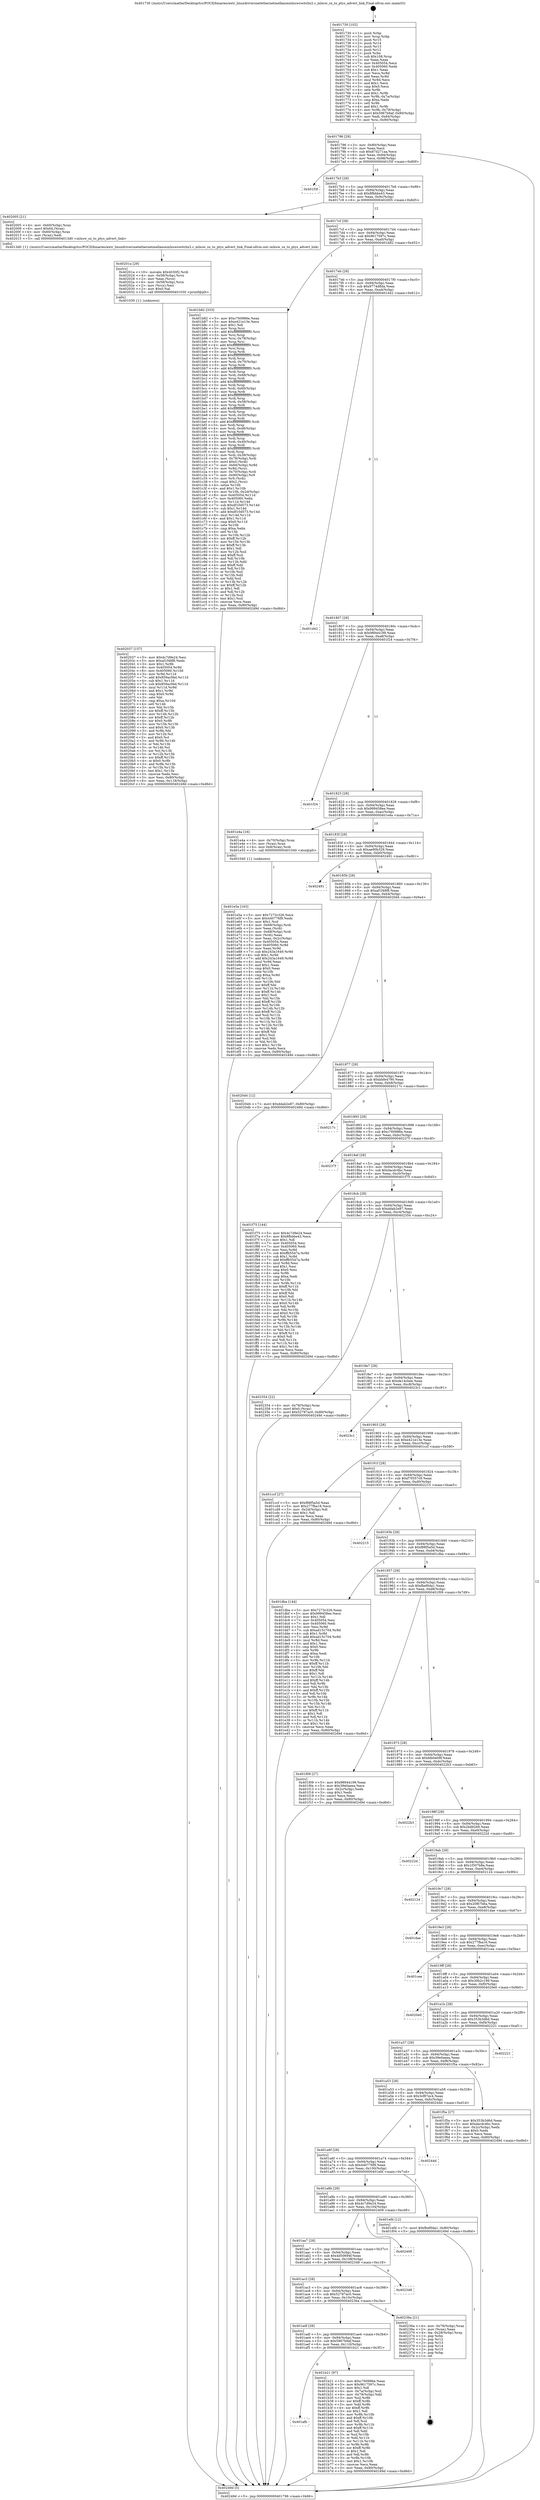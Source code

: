 digraph "0x401730" {
  label = "0x401730 (/mnt/c/Users/mathe/Desktop/tcc/POCII/binaries/extr_linuxdriversnetethernetmellanoxmlxswswitchx2.c_mlxsw_sx_to_ptys_advert_link_Final-ollvm.out::main(0))"
  labelloc = "t"
  node[shape=record]

  Entry [label="",width=0.3,height=0.3,shape=circle,fillcolor=black,style=filled]
  "0x401796" [label="{
     0x401796 [29]\l
     | [instrs]\l
     &nbsp;&nbsp;0x401796 \<+3\>: mov -0x80(%rbp),%eax\l
     &nbsp;&nbsp;0x401799 \<+2\>: mov %eax,%ecx\l
     &nbsp;&nbsp;0x40179b \<+6\>: sub $0x87d271aa,%ecx\l
     &nbsp;&nbsp;0x4017a1 \<+6\>: mov %eax,-0x94(%rbp)\l
     &nbsp;&nbsp;0x4017a7 \<+6\>: mov %ecx,-0x98(%rbp)\l
     &nbsp;&nbsp;0x4017ad \<+6\>: je 0000000000401f3f \<main+0x80f\>\l
  }"]
  "0x401f3f" [label="{
     0x401f3f\l
  }", style=dashed]
  "0x4017b3" [label="{
     0x4017b3 [28]\l
     | [instrs]\l
     &nbsp;&nbsp;0x4017b3 \<+5\>: jmp 00000000004017b8 \<main+0x88\>\l
     &nbsp;&nbsp;0x4017b8 \<+6\>: mov -0x94(%rbp),%eax\l
     &nbsp;&nbsp;0x4017be \<+5\>: sub $0x8fbbbe43,%eax\l
     &nbsp;&nbsp;0x4017c3 \<+6\>: mov %eax,-0x9c(%rbp)\l
     &nbsp;&nbsp;0x4017c9 \<+6\>: je 0000000000402005 \<main+0x8d5\>\l
  }"]
  Exit [label="",width=0.3,height=0.3,shape=circle,fillcolor=black,style=filled,peripheries=2]
  "0x402005" [label="{
     0x402005 [21]\l
     | [instrs]\l
     &nbsp;&nbsp;0x402005 \<+4\>: mov -0x60(%rbp),%rax\l
     &nbsp;&nbsp;0x402009 \<+6\>: movl $0x64,(%rax)\l
     &nbsp;&nbsp;0x40200f \<+4\>: mov -0x60(%rbp),%rax\l
     &nbsp;&nbsp;0x402013 \<+2\>: mov (%rax),%edi\l
     &nbsp;&nbsp;0x402015 \<+5\>: call 00000000004013d0 \<mlxsw_sx_to_ptys_advert_link\>\l
     | [calls]\l
     &nbsp;&nbsp;0x4013d0 \{1\} (/mnt/c/Users/mathe/Desktop/tcc/POCII/binaries/extr_linuxdriversnetethernetmellanoxmlxswswitchx2.c_mlxsw_sx_to_ptys_advert_link_Final-ollvm.out::mlxsw_sx_to_ptys_advert_link)\l
  }"]
  "0x4017cf" [label="{
     0x4017cf [28]\l
     | [instrs]\l
     &nbsp;&nbsp;0x4017cf \<+5\>: jmp 00000000004017d4 \<main+0xa4\>\l
     &nbsp;&nbsp;0x4017d4 \<+6\>: mov -0x94(%rbp),%eax\l
     &nbsp;&nbsp;0x4017da \<+5\>: sub $0x9617597c,%eax\l
     &nbsp;&nbsp;0x4017df \<+6\>: mov %eax,-0xa0(%rbp)\l
     &nbsp;&nbsp;0x4017e5 \<+6\>: je 0000000000401b82 \<main+0x452\>\l
  }"]
  "0x402037" [label="{
     0x402037 [157]\l
     | [instrs]\l
     &nbsp;&nbsp;0x402037 \<+5\>: mov $0x4c7d9e24,%esi\l
     &nbsp;&nbsp;0x40203c \<+5\>: mov $0xaf1f48f8,%edx\l
     &nbsp;&nbsp;0x402041 \<+3\>: mov $0x1,%r8b\l
     &nbsp;&nbsp;0x402044 \<+8\>: mov 0x405054,%r9d\l
     &nbsp;&nbsp;0x40204c \<+8\>: mov 0x405060,%r10d\l
     &nbsp;&nbsp;0x402054 \<+3\>: mov %r9d,%r11d\l
     &nbsp;&nbsp;0x402057 \<+7\>: add $0x859ac0bd,%r11d\l
     &nbsp;&nbsp;0x40205e \<+4\>: sub $0x1,%r11d\l
     &nbsp;&nbsp;0x402062 \<+7\>: sub $0x859ac0bd,%r11d\l
     &nbsp;&nbsp;0x402069 \<+4\>: imul %r11d,%r9d\l
     &nbsp;&nbsp;0x40206d \<+4\>: and $0x1,%r9d\l
     &nbsp;&nbsp;0x402071 \<+4\>: cmp $0x0,%r9d\l
     &nbsp;&nbsp;0x402075 \<+3\>: sete %bl\l
     &nbsp;&nbsp;0x402078 \<+4\>: cmp $0xa,%r10d\l
     &nbsp;&nbsp;0x40207c \<+4\>: setl %r14b\l
     &nbsp;&nbsp;0x402080 \<+3\>: mov %bl,%r15b\l
     &nbsp;&nbsp;0x402083 \<+4\>: xor $0xff,%r15b\l
     &nbsp;&nbsp;0x402087 \<+3\>: mov %r14b,%r12b\l
     &nbsp;&nbsp;0x40208a \<+4\>: xor $0xff,%r12b\l
     &nbsp;&nbsp;0x40208e \<+4\>: xor $0x0,%r8b\l
     &nbsp;&nbsp;0x402092 \<+3\>: mov %r15b,%r13b\l
     &nbsp;&nbsp;0x402095 \<+4\>: and $0x0,%r13b\l
     &nbsp;&nbsp;0x402099 \<+3\>: and %r8b,%bl\l
     &nbsp;&nbsp;0x40209c \<+3\>: mov %r12b,%cl\l
     &nbsp;&nbsp;0x40209f \<+3\>: and $0x0,%cl\l
     &nbsp;&nbsp;0x4020a2 \<+3\>: and %r8b,%r14b\l
     &nbsp;&nbsp;0x4020a5 \<+3\>: or %bl,%r13b\l
     &nbsp;&nbsp;0x4020a8 \<+3\>: or %r14b,%cl\l
     &nbsp;&nbsp;0x4020ab \<+3\>: xor %cl,%r13b\l
     &nbsp;&nbsp;0x4020ae \<+3\>: or %r12b,%r15b\l
     &nbsp;&nbsp;0x4020b1 \<+4\>: xor $0xff,%r15b\l
     &nbsp;&nbsp;0x4020b5 \<+4\>: or $0x0,%r8b\l
     &nbsp;&nbsp;0x4020b9 \<+3\>: and %r8b,%r15b\l
     &nbsp;&nbsp;0x4020bc \<+3\>: or %r15b,%r13b\l
     &nbsp;&nbsp;0x4020bf \<+4\>: test $0x1,%r13b\l
     &nbsp;&nbsp;0x4020c3 \<+3\>: cmovne %edx,%esi\l
     &nbsp;&nbsp;0x4020c6 \<+3\>: mov %esi,-0x80(%rbp)\l
     &nbsp;&nbsp;0x4020c9 \<+6\>: mov %eax,-0x118(%rbp)\l
     &nbsp;&nbsp;0x4020cf \<+5\>: jmp 000000000040249d \<main+0xd6d\>\l
  }"]
  "0x401b82" [label="{
     0x401b82 [333]\l
     | [instrs]\l
     &nbsp;&nbsp;0x401b82 \<+5\>: mov $0xc760986e,%eax\l
     &nbsp;&nbsp;0x401b87 \<+5\>: mov $0xe421e13e,%ecx\l
     &nbsp;&nbsp;0x401b8c \<+2\>: mov $0x1,%dl\l
     &nbsp;&nbsp;0x401b8e \<+3\>: mov %rsp,%rsi\l
     &nbsp;&nbsp;0x401b91 \<+4\>: add $0xfffffffffffffff0,%rsi\l
     &nbsp;&nbsp;0x401b95 \<+3\>: mov %rsi,%rsp\l
     &nbsp;&nbsp;0x401b98 \<+4\>: mov %rsi,-0x78(%rbp)\l
     &nbsp;&nbsp;0x401b9c \<+3\>: mov %rsp,%rsi\l
     &nbsp;&nbsp;0x401b9f \<+4\>: add $0xfffffffffffffff0,%rsi\l
     &nbsp;&nbsp;0x401ba3 \<+3\>: mov %rsi,%rsp\l
     &nbsp;&nbsp;0x401ba6 \<+3\>: mov %rsp,%rdi\l
     &nbsp;&nbsp;0x401ba9 \<+4\>: add $0xfffffffffffffff0,%rdi\l
     &nbsp;&nbsp;0x401bad \<+3\>: mov %rdi,%rsp\l
     &nbsp;&nbsp;0x401bb0 \<+4\>: mov %rdi,-0x70(%rbp)\l
     &nbsp;&nbsp;0x401bb4 \<+3\>: mov %rsp,%rdi\l
     &nbsp;&nbsp;0x401bb7 \<+4\>: add $0xfffffffffffffff0,%rdi\l
     &nbsp;&nbsp;0x401bbb \<+3\>: mov %rdi,%rsp\l
     &nbsp;&nbsp;0x401bbe \<+4\>: mov %rdi,-0x68(%rbp)\l
     &nbsp;&nbsp;0x401bc2 \<+3\>: mov %rsp,%rdi\l
     &nbsp;&nbsp;0x401bc5 \<+4\>: add $0xfffffffffffffff0,%rdi\l
     &nbsp;&nbsp;0x401bc9 \<+3\>: mov %rdi,%rsp\l
     &nbsp;&nbsp;0x401bcc \<+4\>: mov %rdi,-0x60(%rbp)\l
     &nbsp;&nbsp;0x401bd0 \<+3\>: mov %rsp,%rdi\l
     &nbsp;&nbsp;0x401bd3 \<+4\>: add $0xfffffffffffffff0,%rdi\l
     &nbsp;&nbsp;0x401bd7 \<+3\>: mov %rdi,%rsp\l
     &nbsp;&nbsp;0x401bda \<+4\>: mov %rdi,-0x58(%rbp)\l
     &nbsp;&nbsp;0x401bde \<+3\>: mov %rsp,%rdi\l
     &nbsp;&nbsp;0x401be1 \<+4\>: add $0xfffffffffffffff0,%rdi\l
     &nbsp;&nbsp;0x401be5 \<+3\>: mov %rdi,%rsp\l
     &nbsp;&nbsp;0x401be8 \<+4\>: mov %rdi,-0x50(%rbp)\l
     &nbsp;&nbsp;0x401bec \<+3\>: mov %rsp,%rdi\l
     &nbsp;&nbsp;0x401bef \<+4\>: add $0xfffffffffffffff0,%rdi\l
     &nbsp;&nbsp;0x401bf3 \<+3\>: mov %rdi,%rsp\l
     &nbsp;&nbsp;0x401bf6 \<+4\>: mov %rdi,-0x48(%rbp)\l
     &nbsp;&nbsp;0x401bfa \<+3\>: mov %rsp,%rdi\l
     &nbsp;&nbsp;0x401bfd \<+4\>: add $0xfffffffffffffff0,%rdi\l
     &nbsp;&nbsp;0x401c01 \<+3\>: mov %rdi,%rsp\l
     &nbsp;&nbsp;0x401c04 \<+4\>: mov %rdi,-0x40(%rbp)\l
     &nbsp;&nbsp;0x401c08 \<+3\>: mov %rsp,%rdi\l
     &nbsp;&nbsp;0x401c0b \<+4\>: add $0xfffffffffffffff0,%rdi\l
     &nbsp;&nbsp;0x401c0f \<+3\>: mov %rdi,%rsp\l
     &nbsp;&nbsp;0x401c12 \<+4\>: mov %rdi,-0x38(%rbp)\l
     &nbsp;&nbsp;0x401c16 \<+4\>: mov -0x78(%rbp),%rdi\l
     &nbsp;&nbsp;0x401c1a \<+6\>: movl $0x0,(%rdi)\l
     &nbsp;&nbsp;0x401c20 \<+7\>: mov -0x84(%rbp),%r8d\l
     &nbsp;&nbsp;0x401c27 \<+3\>: mov %r8d,(%rsi)\l
     &nbsp;&nbsp;0x401c2a \<+4\>: mov -0x70(%rbp),%rdi\l
     &nbsp;&nbsp;0x401c2e \<+7\>: mov -0x90(%rbp),%r9\l
     &nbsp;&nbsp;0x401c35 \<+3\>: mov %r9,(%rdi)\l
     &nbsp;&nbsp;0x401c38 \<+3\>: cmpl $0x2,(%rsi)\l
     &nbsp;&nbsp;0x401c3b \<+4\>: setne %r10b\l
     &nbsp;&nbsp;0x401c3f \<+4\>: and $0x1,%r10b\l
     &nbsp;&nbsp;0x401c43 \<+4\>: mov %r10b,-0x2d(%rbp)\l
     &nbsp;&nbsp;0x401c47 \<+8\>: mov 0x405054,%r11d\l
     &nbsp;&nbsp;0x401c4f \<+7\>: mov 0x405060,%ebx\l
     &nbsp;&nbsp;0x401c56 \<+3\>: mov %r11d,%r14d\l
     &nbsp;&nbsp;0x401c59 \<+7\>: sub $0xdf10d573,%r14d\l
     &nbsp;&nbsp;0x401c60 \<+4\>: sub $0x1,%r14d\l
     &nbsp;&nbsp;0x401c64 \<+7\>: add $0xdf10d573,%r14d\l
     &nbsp;&nbsp;0x401c6b \<+4\>: imul %r14d,%r11d\l
     &nbsp;&nbsp;0x401c6f \<+4\>: and $0x1,%r11d\l
     &nbsp;&nbsp;0x401c73 \<+4\>: cmp $0x0,%r11d\l
     &nbsp;&nbsp;0x401c77 \<+4\>: sete %r10b\l
     &nbsp;&nbsp;0x401c7b \<+3\>: cmp $0xa,%ebx\l
     &nbsp;&nbsp;0x401c7e \<+4\>: setl %r15b\l
     &nbsp;&nbsp;0x401c82 \<+3\>: mov %r10b,%r12b\l
     &nbsp;&nbsp;0x401c85 \<+4\>: xor $0xff,%r12b\l
     &nbsp;&nbsp;0x401c89 \<+3\>: mov %r15b,%r13b\l
     &nbsp;&nbsp;0x401c8c \<+4\>: xor $0xff,%r13b\l
     &nbsp;&nbsp;0x401c90 \<+3\>: xor $0x1,%dl\l
     &nbsp;&nbsp;0x401c93 \<+3\>: mov %r12b,%sil\l
     &nbsp;&nbsp;0x401c96 \<+4\>: and $0xff,%sil\l
     &nbsp;&nbsp;0x401c9a \<+3\>: and %dl,%r10b\l
     &nbsp;&nbsp;0x401c9d \<+3\>: mov %r13b,%dil\l
     &nbsp;&nbsp;0x401ca0 \<+4\>: and $0xff,%dil\l
     &nbsp;&nbsp;0x401ca4 \<+3\>: and %dl,%r15b\l
     &nbsp;&nbsp;0x401ca7 \<+3\>: or %r10b,%sil\l
     &nbsp;&nbsp;0x401caa \<+3\>: or %r15b,%dil\l
     &nbsp;&nbsp;0x401cad \<+3\>: xor %dil,%sil\l
     &nbsp;&nbsp;0x401cb0 \<+3\>: or %r13b,%r12b\l
     &nbsp;&nbsp;0x401cb3 \<+4\>: xor $0xff,%r12b\l
     &nbsp;&nbsp;0x401cb7 \<+3\>: or $0x1,%dl\l
     &nbsp;&nbsp;0x401cba \<+3\>: and %dl,%r12b\l
     &nbsp;&nbsp;0x401cbd \<+3\>: or %r12b,%sil\l
     &nbsp;&nbsp;0x401cc0 \<+4\>: test $0x1,%sil\l
     &nbsp;&nbsp;0x401cc4 \<+3\>: cmovne %ecx,%eax\l
     &nbsp;&nbsp;0x401cc7 \<+3\>: mov %eax,-0x80(%rbp)\l
     &nbsp;&nbsp;0x401cca \<+5\>: jmp 000000000040249d \<main+0xd6d\>\l
  }"]
  "0x4017eb" [label="{
     0x4017eb [28]\l
     | [instrs]\l
     &nbsp;&nbsp;0x4017eb \<+5\>: jmp 00000000004017f0 \<main+0xc0\>\l
     &nbsp;&nbsp;0x4017f0 \<+6\>: mov -0x94(%rbp),%eax\l
     &nbsp;&nbsp;0x4017f6 \<+5\>: sub $0x9774d8da,%eax\l
     &nbsp;&nbsp;0x4017fb \<+6\>: mov %eax,-0xa4(%rbp)\l
     &nbsp;&nbsp;0x401801 \<+6\>: je 0000000000401d42 \<main+0x612\>\l
  }"]
  "0x40201a" [label="{
     0x40201a [29]\l
     | [instrs]\l
     &nbsp;&nbsp;0x40201a \<+10\>: movabs $0x4030f2,%rdi\l
     &nbsp;&nbsp;0x402024 \<+4\>: mov -0x58(%rbp),%rcx\l
     &nbsp;&nbsp;0x402028 \<+2\>: mov %eax,(%rcx)\l
     &nbsp;&nbsp;0x40202a \<+4\>: mov -0x58(%rbp),%rcx\l
     &nbsp;&nbsp;0x40202e \<+2\>: mov (%rcx),%esi\l
     &nbsp;&nbsp;0x402030 \<+2\>: mov $0x0,%al\l
     &nbsp;&nbsp;0x402032 \<+5\>: call 0000000000401030 \<printf@plt\>\l
     | [calls]\l
     &nbsp;&nbsp;0x401030 \{1\} (unknown)\l
  }"]
  "0x401d42" [label="{
     0x401d42\l
  }", style=dashed]
  "0x401807" [label="{
     0x401807 [28]\l
     | [instrs]\l
     &nbsp;&nbsp;0x401807 \<+5\>: jmp 000000000040180c \<main+0xdc\>\l
     &nbsp;&nbsp;0x40180c \<+6\>: mov -0x94(%rbp),%eax\l
     &nbsp;&nbsp;0x401812 \<+5\>: sub $0x98944199,%eax\l
     &nbsp;&nbsp;0x401817 \<+6\>: mov %eax,-0xa8(%rbp)\l
     &nbsp;&nbsp;0x40181d \<+6\>: je 0000000000401f24 \<main+0x7f4\>\l
  }"]
  "0x401e5a" [label="{
     0x401e5a [163]\l
     | [instrs]\l
     &nbsp;&nbsp;0x401e5a \<+5\>: mov $0x7273c326,%ecx\l
     &nbsp;&nbsp;0x401e5f \<+5\>: mov $0x440776f9,%edx\l
     &nbsp;&nbsp;0x401e64 \<+3\>: mov $0x1,%sil\l
     &nbsp;&nbsp;0x401e67 \<+4\>: mov -0x68(%rbp),%rdi\l
     &nbsp;&nbsp;0x401e6b \<+2\>: mov %eax,(%rdi)\l
     &nbsp;&nbsp;0x401e6d \<+4\>: mov -0x68(%rbp),%rdi\l
     &nbsp;&nbsp;0x401e71 \<+2\>: mov (%rdi),%eax\l
     &nbsp;&nbsp;0x401e73 \<+3\>: mov %eax,-0x2c(%rbp)\l
     &nbsp;&nbsp;0x401e76 \<+7\>: mov 0x405054,%eax\l
     &nbsp;&nbsp;0x401e7d \<+8\>: mov 0x405060,%r8d\l
     &nbsp;&nbsp;0x401e85 \<+3\>: mov %eax,%r9d\l
     &nbsp;&nbsp;0x401e88 \<+7\>: sub $0x243a1649,%r9d\l
     &nbsp;&nbsp;0x401e8f \<+4\>: sub $0x1,%r9d\l
     &nbsp;&nbsp;0x401e93 \<+7\>: add $0x243a1649,%r9d\l
     &nbsp;&nbsp;0x401e9a \<+4\>: imul %r9d,%eax\l
     &nbsp;&nbsp;0x401e9e \<+3\>: and $0x1,%eax\l
     &nbsp;&nbsp;0x401ea1 \<+3\>: cmp $0x0,%eax\l
     &nbsp;&nbsp;0x401ea4 \<+4\>: sete %r10b\l
     &nbsp;&nbsp;0x401ea8 \<+4\>: cmp $0xa,%r8d\l
     &nbsp;&nbsp;0x401eac \<+4\>: setl %r11b\l
     &nbsp;&nbsp;0x401eb0 \<+3\>: mov %r10b,%bl\l
     &nbsp;&nbsp;0x401eb3 \<+3\>: xor $0xff,%bl\l
     &nbsp;&nbsp;0x401eb6 \<+3\>: mov %r11b,%r14b\l
     &nbsp;&nbsp;0x401eb9 \<+4\>: xor $0xff,%r14b\l
     &nbsp;&nbsp;0x401ebd \<+4\>: xor $0x1,%sil\l
     &nbsp;&nbsp;0x401ec1 \<+3\>: mov %bl,%r15b\l
     &nbsp;&nbsp;0x401ec4 \<+4\>: and $0xff,%r15b\l
     &nbsp;&nbsp;0x401ec8 \<+3\>: and %sil,%r10b\l
     &nbsp;&nbsp;0x401ecb \<+3\>: mov %r14b,%r12b\l
     &nbsp;&nbsp;0x401ece \<+4\>: and $0xff,%r12b\l
     &nbsp;&nbsp;0x401ed2 \<+3\>: and %sil,%r11b\l
     &nbsp;&nbsp;0x401ed5 \<+3\>: or %r10b,%r15b\l
     &nbsp;&nbsp;0x401ed8 \<+3\>: or %r11b,%r12b\l
     &nbsp;&nbsp;0x401edb \<+3\>: xor %r12b,%r15b\l
     &nbsp;&nbsp;0x401ede \<+3\>: or %r14b,%bl\l
     &nbsp;&nbsp;0x401ee1 \<+3\>: xor $0xff,%bl\l
     &nbsp;&nbsp;0x401ee4 \<+4\>: or $0x1,%sil\l
     &nbsp;&nbsp;0x401ee8 \<+3\>: and %sil,%bl\l
     &nbsp;&nbsp;0x401eeb \<+3\>: or %bl,%r15b\l
     &nbsp;&nbsp;0x401eee \<+4\>: test $0x1,%r15b\l
     &nbsp;&nbsp;0x401ef2 \<+3\>: cmovne %edx,%ecx\l
     &nbsp;&nbsp;0x401ef5 \<+3\>: mov %ecx,-0x80(%rbp)\l
     &nbsp;&nbsp;0x401ef8 \<+5\>: jmp 000000000040249d \<main+0xd6d\>\l
  }"]
  "0x401f24" [label="{
     0x401f24\l
  }", style=dashed]
  "0x401823" [label="{
     0x401823 [28]\l
     | [instrs]\l
     &nbsp;&nbsp;0x401823 \<+5\>: jmp 0000000000401828 \<main+0xf8\>\l
     &nbsp;&nbsp;0x401828 \<+6\>: mov -0x94(%rbp),%eax\l
     &nbsp;&nbsp;0x40182e \<+5\>: sub $0x999458ee,%eax\l
     &nbsp;&nbsp;0x401833 \<+6\>: mov %eax,-0xac(%rbp)\l
     &nbsp;&nbsp;0x401839 \<+6\>: je 0000000000401e4a \<main+0x71a\>\l
  }"]
  "0x401730" [label="{
     0x401730 [102]\l
     | [instrs]\l
     &nbsp;&nbsp;0x401730 \<+1\>: push %rbp\l
     &nbsp;&nbsp;0x401731 \<+3\>: mov %rsp,%rbp\l
     &nbsp;&nbsp;0x401734 \<+2\>: push %r15\l
     &nbsp;&nbsp;0x401736 \<+2\>: push %r14\l
     &nbsp;&nbsp;0x401738 \<+2\>: push %r13\l
     &nbsp;&nbsp;0x40173a \<+2\>: push %r12\l
     &nbsp;&nbsp;0x40173c \<+1\>: push %rbx\l
     &nbsp;&nbsp;0x40173d \<+7\>: sub $0x108,%rsp\l
     &nbsp;&nbsp;0x401744 \<+2\>: xor %eax,%eax\l
     &nbsp;&nbsp;0x401746 \<+7\>: mov 0x405054,%ecx\l
     &nbsp;&nbsp;0x40174d \<+7\>: mov 0x405060,%edx\l
     &nbsp;&nbsp;0x401754 \<+3\>: sub $0x1,%eax\l
     &nbsp;&nbsp;0x401757 \<+3\>: mov %ecx,%r8d\l
     &nbsp;&nbsp;0x40175a \<+3\>: add %eax,%r8d\l
     &nbsp;&nbsp;0x40175d \<+4\>: imul %r8d,%ecx\l
     &nbsp;&nbsp;0x401761 \<+3\>: and $0x1,%ecx\l
     &nbsp;&nbsp;0x401764 \<+3\>: cmp $0x0,%ecx\l
     &nbsp;&nbsp;0x401767 \<+4\>: sete %r9b\l
     &nbsp;&nbsp;0x40176b \<+4\>: and $0x1,%r9b\l
     &nbsp;&nbsp;0x40176f \<+4\>: mov %r9b,-0x7a(%rbp)\l
     &nbsp;&nbsp;0x401773 \<+3\>: cmp $0xa,%edx\l
     &nbsp;&nbsp;0x401776 \<+4\>: setl %r9b\l
     &nbsp;&nbsp;0x40177a \<+4\>: and $0x1,%r9b\l
     &nbsp;&nbsp;0x40177e \<+4\>: mov %r9b,-0x79(%rbp)\l
     &nbsp;&nbsp;0x401782 \<+7\>: movl $0x5967b9af,-0x80(%rbp)\l
     &nbsp;&nbsp;0x401789 \<+6\>: mov %edi,-0x84(%rbp)\l
     &nbsp;&nbsp;0x40178f \<+7\>: mov %rsi,-0x90(%rbp)\l
  }"]
  "0x401e4a" [label="{
     0x401e4a [16]\l
     | [instrs]\l
     &nbsp;&nbsp;0x401e4a \<+4\>: mov -0x70(%rbp),%rax\l
     &nbsp;&nbsp;0x401e4e \<+3\>: mov (%rax),%rax\l
     &nbsp;&nbsp;0x401e51 \<+4\>: mov 0x8(%rax),%rdi\l
     &nbsp;&nbsp;0x401e55 \<+5\>: call 0000000000401040 \<atoi@plt\>\l
     | [calls]\l
     &nbsp;&nbsp;0x401040 \{1\} (unknown)\l
  }"]
  "0x40183f" [label="{
     0x40183f [28]\l
     | [instrs]\l
     &nbsp;&nbsp;0x40183f \<+5\>: jmp 0000000000401844 \<main+0x114\>\l
     &nbsp;&nbsp;0x401844 \<+6\>: mov -0x94(%rbp),%eax\l
     &nbsp;&nbsp;0x40184a \<+5\>: sub $0xae90b329,%eax\l
     &nbsp;&nbsp;0x40184f \<+6\>: mov %eax,-0xb0(%rbp)\l
     &nbsp;&nbsp;0x401855 \<+6\>: je 0000000000402491 \<main+0xd61\>\l
  }"]
  "0x40249d" [label="{
     0x40249d [5]\l
     | [instrs]\l
     &nbsp;&nbsp;0x40249d \<+5\>: jmp 0000000000401796 \<main+0x66\>\l
  }"]
  "0x402491" [label="{
     0x402491\l
  }", style=dashed]
  "0x40185b" [label="{
     0x40185b [28]\l
     | [instrs]\l
     &nbsp;&nbsp;0x40185b \<+5\>: jmp 0000000000401860 \<main+0x130\>\l
     &nbsp;&nbsp;0x401860 \<+6\>: mov -0x94(%rbp),%eax\l
     &nbsp;&nbsp;0x401866 \<+5\>: sub $0xaf1f48f8,%eax\l
     &nbsp;&nbsp;0x40186b \<+6\>: mov %eax,-0xb4(%rbp)\l
     &nbsp;&nbsp;0x401871 \<+6\>: je 00000000004020d4 \<main+0x9a4\>\l
  }"]
  "0x401afb" [label="{
     0x401afb\l
  }", style=dashed]
  "0x4020d4" [label="{
     0x4020d4 [12]\l
     | [instrs]\l
     &nbsp;&nbsp;0x4020d4 \<+7\>: movl $0xddab2e87,-0x80(%rbp)\l
     &nbsp;&nbsp;0x4020db \<+5\>: jmp 000000000040249d \<main+0xd6d\>\l
  }"]
  "0x401877" [label="{
     0x401877 [28]\l
     | [instrs]\l
     &nbsp;&nbsp;0x401877 \<+5\>: jmp 000000000040187c \<main+0x14c\>\l
     &nbsp;&nbsp;0x40187c \<+6\>: mov -0x94(%rbp),%eax\l
     &nbsp;&nbsp;0x401882 \<+5\>: sub $0xbbfe4790,%eax\l
     &nbsp;&nbsp;0x401887 \<+6\>: mov %eax,-0xb8(%rbp)\l
     &nbsp;&nbsp;0x40188d \<+6\>: je 000000000040217c \<main+0xa4c\>\l
  }"]
  "0x401b21" [label="{
     0x401b21 [97]\l
     | [instrs]\l
     &nbsp;&nbsp;0x401b21 \<+5\>: mov $0xc760986e,%eax\l
     &nbsp;&nbsp;0x401b26 \<+5\>: mov $0x9617597c,%ecx\l
     &nbsp;&nbsp;0x401b2b \<+2\>: mov $0x1,%dl\l
     &nbsp;&nbsp;0x401b2d \<+4\>: mov -0x7a(%rbp),%sil\l
     &nbsp;&nbsp;0x401b31 \<+4\>: mov -0x79(%rbp),%dil\l
     &nbsp;&nbsp;0x401b35 \<+3\>: mov %sil,%r8b\l
     &nbsp;&nbsp;0x401b38 \<+4\>: xor $0xff,%r8b\l
     &nbsp;&nbsp;0x401b3c \<+3\>: mov %dil,%r9b\l
     &nbsp;&nbsp;0x401b3f \<+4\>: xor $0xff,%r9b\l
     &nbsp;&nbsp;0x401b43 \<+3\>: xor $0x1,%dl\l
     &nbsp;&nbsp;0x401b46 \<+3\>: mov %r8b,%r10b\l
     &nbsp;&nbsp;0x401b49 \<+4\>: and $0xff,%r10b\l
     &nbsp;&nbsp;0x401b4d \<+3\>: and %dl,%sil\l
     &nbsp;&nbsp;0x401b50 \<+3\>: mov %r9b,%r11b\l
     &nbsp;&nbsp;0x401b53 \<+4\>: and $0xff,%r11b\l
     &nbsp;&nbsp;0x401b57 \<+3\>: and %dl,%dil\l
     &nbsp;&nbsp;0x401b5a \<+3\>: or %sil,%r10b\l
     &nbsp;&nbsp;0x401b5d \<+3\>: or %dil,%r11b\l
     &nbsp;&nbsp;0x401b60 \<+3\>: xor %r11b,%r10b\l
     &nbsp;&nbsp;0x401b63 \<+3\>: or %r9b,%r8b\l
     &nbsp;&nbsp;0x401b66 \<+4\>: xor $0xff,%r8b\l
     &nbsp;&nbsp;0x401b6a \<+3\>: or $0x1,%dl\l
     &nbsp;&nbsp;0x401b6d \<+3\>: and %dl,%r8b\l
     &nbsp;&nbsp;0x401b70 \<+3\>: or %r8b,%r10b\l
     &nbsp;&nbsp;0x401b73 \<+4\>: test $0x1,%r10b\l
     &nbsp;&nbsp;0x401b77 \<+3\>: cmovne %ecx,%eax\l
     &nbsp;&nbsp;0x401b7a \<+3\>: mov %eax,-0x80(%rbp)\l
     &nbsp;&nbsp;0x401b7d \<+5\>: jmp 000000000040249d \<main+0xd6d\>\l
  }"]
  "0x40217c" [label="{
     0x40217c\l
  }", style=dashed]
  "0x401893" [label="{
     0x401893 [28]\l
     | [instrs]\l
     &nbsp;&nbsp;0x401893 \<+5\>: jmp 0000000000401898 \<main+0x168\>\l
     &nbsp;&nbsp;0x401898 \<+6\>: mov -0x94(%rbp),%eax\l
     &nbsp;&nbsp;0x40189e \<+5\>: sub $0xc760986e,%eax\l
     &nbsp;&nbsp;0x4018a3 \<+6\>: mov %eax,-0xbc(%rbp)\l
     &nbsp;&nbsp;0x4018a9 \<+6\>: je 000000000040237f \<main+0xc4f\>\l
  }"]
  "0x401adf" [label="{
     0x401adf [28]\l
     | [instrs]\l
     &nbsp;&nbsp;0x401adf \<+5\>: jmp 0000000000401ae4 \<main+0x3b4\>\l
     &nbsp;&nbsp;0x401ae4 \<+6\>: mov -0x94(%rbp),%eax\l
     &nbsp;&nbsp;0x401aea \<+5\>: sub $0x5967b9af,%eax\l
     &nbsp;&nbsp;0x401aef \<+6\>: mov %eax,-0x110(%rbp)\l
     &nbsp;&nbsp;0x401af5 \<+6\>: je 0000000000401b21 \<main+0x3f1\>\l
  }"]
  "0x40237f" [label="{
     0x40237f\l
  }", style=dashed]
  "0x4018af" [label="{
     0x4018af [28]\l
     | [instrs]\l
     &nbsp;&nbsp;0x4018af \<+5\>: jmp 00000000004018b4 \<main+0x184\>\l
     &nbsp;&nbsp;0x4018b4 \<+6\>: mov -0x94(%rbp),%eax\l
     &nbsp;&nbsp;0x4018ba \<+5\>: sub $0xdacdc4bc,%eax\l
     &nbsp;&nbsp;0x4018bf \<+6\>: mov %eax,-0xc0(%rbp)\l
     &nbsp;&nbsp;0x4018c5 \<+6\>: je 0000000000401f75 \<main+0x845\>\l
  }"]
  "0x40236a" [label="{
     0x40236a [21]\l
     | [instrs]\l
     &nbsp;&nbsp;0x40236a \<+4\>: mov -0x78(%rbp),%rax\l
     &nbsp;&nbsp;0x40236e \<+2\>: mov (%rax),%eax\l
     &nbsp;&nbsp;0x402370 \<+4\>: lea -0x28(%rbp),%rsp\l
     &nbsp;&nbsp;0x402374 \<+1\>: pop %rbx\l
     &nbsp;&nbsp;0x402375 \<+2\>: pop %r12\l
     &nbsp;&nbsp;0x402377 \<+2\>: pop %r13\l
     &nbsp;&nbsp;0x402379 \<+2\>: pop %r14\l
     &nbsp;&nbsp;0x40237b \<+2\>: pop %r15\l
     &nbsp;&nbsp;0x40237d \<+1\>: pop %rbp\l
     &nbsp;&nbsp;0x40237e \<+1\>: ret\l
  }"]
  "0x401f75" [label="{
     0x401f75 [144]\l
     | [instrs]\l
     &nbsp;&nbsp;0x401f75 \<+5\>: mov $0x4c7d9e24,%eax\l
     &nbsp;&nbsp;0x401f7a \<+5\>: mov $0x8fbbbe43,%ecx\l
     &nbsp;&nbsp;0x401f7f \<+2\>: mov $0x1,%dl\l
     &nbsp;&nbsp;0x401f81 \<+7\>: mov 0x405054,%esi\l
     &nbsp;&nbsp;0x401f88 \<+7\>: mov 0x405060,%edi\l
     &nbsp;&nbsp;0x401f8f \<+3\>: mov %esi,%r8d\l
     &nbsp;&nbsp;0x401f92 \<+7\>: sub $0xffb5547a,%r8d\l
     &nbsp;&nbsp;0x401f99 \<+4\>: sub $0x1,%r8d\l
     &nbsp;&nbsp;0x401f9d \<+7\>: add $0xffb5547a,%r8d\l
     &nbsp;&nbsp;0x401fa4 \<+4\>: imul %r8d,%esi\l
     &nbsp;&nbsp;0x401fa8 \<+3\>: and $0x1,%esi\l
     &nbsp;&nbsp;0x401fab \<+3\>: cmp $0x0,%esi\l
     &nbsp;&nbsp;0x401fae \<+4\>: sete %r9b\l
     &nbsp;&nbsp;0x401fb2 \<+3\>: cmp $0xa,%edi\l
     &nbsp;&nbsp;0x401fb5 \<+4\>: setl %r10b\l
     &nbsp;&nbsp;0x401fb9 \<+3\>: mov %r9b,%r11b\l
     &nbsp;&nbsp;0x401fbc \<+4\>: xor $0xff,%r11b\l
     &nbsp;&nbsp;0x401fc0 \<+3\>: mov %r10b,%bl\l
     &nbsp;&nbsp;0x401fc3 \<+3\>: xor $0xff,%bl\l
     &nbsp;&nbsp;0x401fc6 \<+3\>: xor $0x0,%dl\l
     &nbsp;&nbsp;0x401fc9 \<+3\>: mov %r11b,%r14b\l
     &nbsp;&nbsp;0x401fcc \<+4\>: and $0x0,%r14b\l
     &nbsp;&nbsp;0x401fd0 \<+3\>: and %dl,%r9b\l
     &nbsp;&nbsp;0x401fd3 \<+3\>: mov %bl,%r15b\l
     &nbsp;&nbsp;0x401fd6 \<+4\>: and $0x0,%r15b\l
     &nbsp;&nbsp;0x401fda \<+3\>: and %dl,%r10b\l
     &nbsp;&nbsp;0x401fdd \<+3\>: or %r9b,%r14b\l
     &nbsp;&nbsp;0x401fe0 \<+3\>: or %r10b,%r15b\l
     &nbsp;&nbsp;0x401fe3 \<+3\>: xor %r15b,%r14b\l
     &nbsp;&nbsp;0x401fe6 \<+3\>: or %bl,%r11b\l
     &nbsp;&nbsp;0x401fe9 \<+4\>: xor $0xff,%r11b\l
     &nbsp;&nbsp;0x401fed \<+3\>: or $0x0,%dl\l
     &nbsp;&nbsp;0x401ff0 \<+3\>: and %dl,%r11b\l
     &nbsp;&nbsp;0x401ff3 \<+3\>: or %r11b,%r14b\l
     &nbsp;&nbsp;0x401ff6 \<+4\>: test $0x1,%r14b\l
     &nbsp;&nbsp;0x401ffa \<+3\>: cmovne %ecx,%eax\l
     &nbsp;&nbsp;0x401ffd \<+3\>: mov %eax,-0x80(%rbp)\l
     &nbsp;&nbsp;0x402000 \<+5\>: jmp 000000000040249d \<main+0xd6d\>\l
  }"]
  "0x4018cb" [label="{
     0x4018cb [28]\l
     | [instrs]\l
     &nbsp;&nbsp;0x4018cb \<+5\>: jmp 00000000004018d0 \<main+0x1a0\>\l
     &nbsp;&nbsp;0x4018d0 \<+6\>: mov -0x94(%rbp),%eax\l
     &nbsp;&nbsp;0x4018d6 \<+5\>: sub $0xddab2e87,%eax\l
     &nbsp;&nbsp;0x4018db \<+6\>: mov %eax,-0xc4(%rbp)\l
     &nbsp;&nbsp;0x4018e1 \<+6\>: je 0000000000402354 \<main+0xc24\>\l
  }"]
  "0x401ac3" [label="{
     0x401ac3 [28]\l
     | [instrs]\l
     &nbsp;&nbsp;0x401ac3 \<+5\>: jmp 0000000000401ac8 \<main+0x398\>\l
     &nbsp;&nbsp;0x401ac8 \<+6\>: mov -0x94(%rbp),%eax\l
     &nbsp;&nbsp;0x401ace \<+5\>: sub $0x52787ac0,%eax\l
     &nbsp;&nbsp;0x401ad3 \<+6\>: mov %eax,-0x10c(%rbp)\l
     &nbsp;&nbsp;0x401ad9 \<+6\>: je 000000000040236a \<main+0xc3a\>\l
  }"]
  "0x402354" [label="{
     0x402354 [22]\l
     | [instrs]\l
     &nbsp;&nbsp;0x402354 \<+4\>: mov -0x78(%rbp),%rax\l
     &nbsp;&nbsp;0x402358 \<+6\>: movl $0x0,(%rax)\l
     &nbsp;&nbsp;0x40235e \<+7\>: movl $0x52787ac0,-0x80(%rbp)\l
     &nbsp;&nbsp;0x402365 \<+5\>: jmp 000000000040249d \<main+0xd6d\>\l
  }"]
  "0x4018e7" [label="{
     0x4018e7 [28]\l
     | [instrs]\l
     &nbsp;&nbsp;0x4018e7 \<+5\>: jmp 00000000004018ec \<main+0x1bc\>\l
     &nbsp;&nbsp;0x4018ec \<+6\>: mov -0x94(%rbp),%eax\l
     &nbsp;&nbsp;0x4018f2 \<+5\>: sub $0xde14cbee,%eax\l
     &nbsp;&nbsp;0x4018f7 \<+6\>: mov %eax,-0xc8(%rbp)\l
     &nbsp;&nbsp;0x4018fd \<+6\>: je 00000000004023c1 \<main+0xc91\>\l
  }"]
  "0x402348" [label="{
     0x402348\l
  }", style=dashed]
  "0x4023c1" [label="{
     0x4023c1\l
  }", style=dashed]
  "0x401903" [label="{
     0x401903 [28]\l
     | [instrs]\l
     &nbsp;&nbsp;0x401903 \<+5\>: jmp 0000000000401908 \<main+0x1d8\>\l
     &nbsp;&nbsp;0x401908 \<+6\>: mov -0x94(%rbp),%eax\l
     &nbsp;&nbsp;0x40190e \<+5\>: sub $0xe421e13e,%eax\l
     &nbsp;&nbsp;0x401913 \<+6\>: mov %eax,-0xcc(%rbp)\l
     &nbsp;&nbsp;0x401919 \<+6\>: je 0000000000401ccf \<main+0x59f\>\l
  }"]
  "0x401aa7" [label="{
     0x401aa7 [28]\l
     | [instrs]\l
     &nbsp;&nbsp;0x401aa7 \<+5\>: jmp 0000000000401aac \<main+0x37c\>\l
     &nbsp;&nbsp;0x401aac \<+6\>: mov -0x94(%rbp),%eax\l
     &nbsp;&nbsp;0x401ab2 \<+5\>: sub $0x4d50694f,%eax\l
     &nbsp;&nbsp;0x401ab7 \<+6\>: mov %eax,-0x108(%rbp)\l
     &nbsp;&nbsp;0x401abd \<+6\>: je 0000000000402348 \<main+0xc18\>\l
  }"]
  "0x401ccf" [label="{
     0x401ccf [27]\l
     | [instrs]\l
     &nbsp;&nbsp;0x401ccf \<+5\>: mov $0xf88f5a5d,%eax\l
     &nbsp;&nbsp;0x401cd4 \<+5\>: mov $0x277fba16,%ecx\l
     &nbsp;&nbsp;0x401cd9 \<+3\>: mov -0x2d(%rbp),%dl\l
     &nbsp;&nbsp;0x401cdc \<+3\>: test $0x1,%dl\l
     &nbsp;&nbsp;0x401cdf \<+3\>: cmovne %ecx,%eax\l
     &nbsp;&nbsp;0x401ce2 \<+3\>: mov %eax,-0x80(%rbp)\l
     &nbsp;&nbsp;0x401ce5 \<+5\>: jmp 000000000040249d \<main+0xd6d\>\l
  }"]
  "0x40191f" [label="{
     0x40191f [28]\l
     | [instrs]\l
     &nbsp;&nbsp;0x40191f \<+5\>: jmp 0000000000401924 \<main+0x1f4\>\l
     &nbsp;&nbsp;0x401924 \<+6\>: mov -0x94(%rbp),%eax\l
     &nbsp;&nbsp;0x40192a \<+5\>: sub $0xf70557c9,%eax\l
     &nbsp;&nbsp;0x40192f \<+6\>: mov %eax,-0xd0(%rbp)\l
     &nbsp;&nbsp;0x401935 \<+6\>: je 0000000000402215 \<main+0xae5\>\l
  }"]
  "0x402409" [label="{
     0x402409\l
  }", style=dashed]
  "0x402215" [label="{
     0x402215\l
  }", style=dashed]
  "0x40193b" [label="{
     0x40193b [28]\l
     | [instrs]\l
     &nbsp;&nbsp;0x40193b \<+5\>: jmp 0000000000401940 \<main+0x210\>\l
     &nbsp;&nbsp;0x401940 \<+6\>: mov -0x94(%rbp),%eax\l
     &nbsp;&nbsp;0x401946 \<+5\>: sub $0xf88f5a5d,%eax\l
     &nbsp;&nbsp;0x40194b \<+6\>: mov %eax,-0xd4(%rbp)\l
     &nbsp;&nbsp;0x401951 \<+6\>: je 0000000000401dba \<main+0x68a\>\l
  }"]
  "0x401a8b" [label="{
     0x401a8b [28]\l
     | [instrs]\l
     &nbsp;&nbsp;0x401a8b \<+5\>: jmp 0000000000401a90 \<main+0x360\>\l
     &nbsp;&nbsp;0x401a90 \<+6\>: mov -0x94(%rbp),%eax\l
     &nbsp;&nbsp;0x401a96 \<+5\>: sub $0x4c7d9e24,%eax\l
     &nbsp;&nbsp;0x401a9b \<+6\>: mov %eax,-0x104(%rbp)\l
     &nbsp;&nbsp;0x401aa1 \<+6\>: je 0000000000402409 \<main+0xcd9\>\l
  }"]
  "0x401dba" [label="{
     0x401dba [144]\l
     | [instrs]\l
     &nbsp;&nbsp;0x401dba \<+5\>: mov $0x7273c326,%eax\l
     &nbsp;&nbsp;0x401dbf \<+5\>: mov $0x999458ee,%ecx\l
     &nbsp;&nbsp;0x401dc4 \<+2\>: mov $0x1,%dl\l
     &nbsp;&nbsp;0x401dc6 \<+7\>: mov 0x405054,%esi\l
     &nbsp;&nbsp;0x401dcd \<+7\>: mov 0x405060,%edi\l
     &nbsp;&nbsp;0x401dd4 \<+3\>: mov %esi,%r8d\l
     &nbsp;&nbsp;0x401dd7 \<+7\>: sub $0xad15c704,%r8d\l
     &nbsp;&nbsp;0x401dde \<+4\>: sub $0x1,%r8d\l
     &nbsp;&nbsp;0x401de2 \<+7\>: add $0xad15c704,%r8d\l
     &nbsp;&nbsp;0x401de9 \<+4\>: imul %r8d,%esi\l
     &nbsp;&nbsp;0x401ded \<+3\>: and $0x1,%esi\l
     &nbsp;&nbsp;0x401df0 \<+3\>: cmp $0x0,%esi\l
     &nbsp;&nbsp;0x401df3 \<+4\>: sete %r9b\l
     &nbsp;&nbsp;0x401df7 \<+3\>: cmp $0xa,%edi\l
     &nbsp;&nbsp;0x401dfa \<+4\>: setl %r10b\l
     &nbsp;&nbsp;0x401dfe \<+3\>: mov %r9b,%r11b\l
     &nbsp;&nbsp;0x401e01 \<+4\>: xor $0xff,%r11b\l
     &nbsp;&nbsp;0x401e05 \<+3\>: mov %r10b,%bl\l
     &nbsp;&nbsp;0x401e08 \<+3\>: xor $0xff,%bl\l
     &nbsp;&nbsp;0x401e0b \<+3\>: xor $0x1,%dl\l
     &nbsp;&nbsp;0x401e0e \<+3\>: mov %r11b,%r14b\l
     &nbsp;&nbsp;0x401e11 \<+4\>: and $0xff,%r14b\l
     &nbsp;&nbsp;0x401e15 \<+3\>: and %dl,%r9b\l
     &nbsp;&nbsp;0x401e18 \<+3\>: mov %bl,%r15b\l
     &nbsp;&nbsp;0x401e1b \<+4\>: and $0xff,%r15b\l
     &nbsp;&nbsp;0x401e1f \<+3\>: and %dl,%r10b\l
     &nbsp;&nbsp;0x401e22 \<+3\>: or %r9b,%r14b\l
     &nbsp;&nbsp;0x401e25 \<+3\>: or %r10b,%r15b\l
     &nbsp;&nbsp;0x401e28 \<+3\>: xor %r15b,%r14b\l
     &nbsp;&nbsp;0x401e2b \<+3\>: or %bl,%r11b\l
     &nbsp;&nbsp;0x401e2e \<+4\>: xor $0xff,%r11b\l
     &nbsp;&nbsp;0x401e32 \<+3\>: or $0x1,%dl\l
     &nbsp;&nbsp;0x401e35 \<+3\>: and %dl,%r11b\l
     &nbsp;&nbsp;0x401e38 \<+3\>: or %r11b,%r14b\l
     &nbsp;&nbsp;0x401e3b \<+4\>: test $0x1,%r14b\l
     &nbsp;&nbsp;0x401e3f \<+3\>: cmovne %ecx,%eax\l
     &nbsp;&nbsp;0x401e42 \<+3\>: mov %eax,-0x80(%rbp)\l
     &nbsp;&nbsp;0x401e45 \<+5\>: jmp 000000000040249d \<main+0xd6d\>\l
  }"]
  "0x401957" [label="{
     0x401957 [28]\l
     | [instrs]\l
     &nbsp;&nbsp;0x401957 \<+5\>: jmp 000000000040195c \<main+0x22c\>\l
     &nbsp;&nbsp;0x40195c \<+6\>: mov -0x94(%rbp),%eax\l
     &nbsp;&nbsp;0x401962 \<+5\>: sub $0xfbef0da1,%eax\l
     &nbsp;&nbsp;0x401967 \<+6\>: mov %eax,-0xd8(%rbp)\l
     &nbsp;&nbsp;0x40196d \<+6\>: je 0000000000401f09 \<main+0x7d9\>\l
  }"]
  "0x401efd" [label="{
     0x401efd [12]\l
     | [instrs]\l
     &nbsp;&nbsp;0x401efd \<+7\>: movl $0xfbef0da1,-0x80(%rbp)\l
     &nbsp;&nbsp;0x401f04 \<+5\>: jmp 000000000040249d \<main+0xd6d\>\l
  }"]
  "0x401f09" [label="{
     0x401f09 [27]\l
     | [instrs]\l
     &nbsp;&nbsp;0x401f09 \<+5\>: mov $0x98944199,%eax\l
     &nbsp;&nbsp;0x401f0e \<+5\>: mov $0x39e0aeea,%ecx\l
     &nbsp;&nbsp;0x401f13 \<+3\>: mov -0x2c(%rbp),%edx\l
     &nbsp;&nbsp;0x401f16 \<+3\>: cmp $0x1,%edx\l
     &nbsp;&nbsp;0x401f19 \<+3\>: cmovl %ecx,%eax\l
     &nbsp;&nbsp;0x401f1c \<+3\>: mov %eax,-0x80(%rbp)\l
     &nbsp;&nbsp;0x401f1f \<+5\>: jmp 000000000040249d \<main+0xd6d\>\l
  }"]
  "0x401973" [label="{
     0x401973 [28]\l
     | [instrs]\l
     &nbsp;&nbsp;0x401973 \<+5\>: jmp 0000000000401978 \<main+0x248\>\l
     &nbsp;&nbsp;0x401978 \<+6\>: mov -0x94(%rbp),%eax\l
     &nbsp;&nbsp;0x40197e \<+5\>: sub $0xfdb0e09f,%eax\l
     &nbsp;&nbsp;0x401983 \<+6\>: mov %eax,-0xdc(%rbp)\l
     &nbsp;&nbsp;0x401989 \<+6\>: je 00000000004022b3 \<main+0xb83\>\l
  }"]
  "0x401a6f" [label="{
     0x401a6f [28]\l
     | [instrs]\l
     &nbsp;&nbsp;0x401a6f \<+5\>: jmp 0000000000401a74 \<main+0x344\>\l
     &nbsp;&nbsp;0x401a74 \<+6\>: mov -0x94(%rbp),%eax\l
     &nbsp;&nbsp;0x401a7a \<+5\>: sub $0x440776f9,%eax\l
     &nbsp;&nbsp;0x401a7f \<+6\>: mov %eax,-0x100(%rbp)\l
     &nbsp;&nbsp;0x401a85 \<+6\>: je 0000000000401efd \<main+0x7cd\>\l
  }"]
  "0x4022b3" [label="{
     0x4022b3\l
  }", style=dashed]
  "0x40198f" [label="{
     0x40198f [28]\l
     | [instrs]\l
     &nbsp;&nbsp;0x40198f \<+5\>: jmp 0000000000401994 \<main+0x264\>\l
     &nbsp;&nbsp;0x401994 \<+6\>: mov -0x94(%rbp),%eax\l
     &nbsp;&nbsp;0x40199a \<+5\>: sub $0x2bd92b9,%eax\l
     &nbsp;&nbsp;0x40199f \<+6\>: mov %eax,-0xe0(%rbp)\l
     &nbsp;&nbsp;0x4019a5 \<+6\>: je 000000000040222d \<main+0xafd\>\l
  }"]
  "0x40244d" [label="{
     0x40244d\l
  }", style=dashed]
  "0x40222d" [label="{
     0x40222d\l
  }", style=dashed]
  "0x4019ab" [label="{
     0x4019ab [28]\l
     | [instrs]\l
     &nbsp;&nbsp;0x4019ab \<+5\>: jmp 00000000004019b0 \<main+0x280\>\l
     &nbsp;&nbsp;0x4019b0 \<+6\>: mov -0x94(%rbp),%eax\l
     &nbsp;&nbsp;0x4019b6 \<+5\>: sub $0x1f307b8a,%eax\l
     &nbsp;&nbsp;0x4019bb \<+6\>: mov %eax,-0xe4(%rbp)\l
     &nbsp;&nbsp;0x4019c1 \<+6\>: je 0000000000402124 \<main+0x9f4\>\l
  }"]
  "0x401a53" [label="{
     0x401a53 [28]\l
     | [instrs]\l
     &nbsp;&nbsp;0x401a53 \<+5\>: jmp 0000000000401a58 \<main+0x328\>\l
     &nbsp;&nbsp;0x401a58 \<+6\>: mov -0x94(%rbp),%eax\l
     &nbsp;&nbsp;0x401a5e \<+5\>: sub $0x3cf87ec4,%eax\l
     &nbsp;&nbsp;0x401a63 \<+6\>: mov %eax,-0xfc(%rbp)\l
     &nbsp;&nbsp;0x401a69 \<+6\>: je 000000000040244d \<main+0xd1d\>\l
  }"]
  "0x402124" [label="{
     0x402124\l
  }", style=dashed]
  "0x4019c7" [label="{
     0x4019c7 [28]\l
     | [instrs]\l
     &nbsp;&nbsp;0x4019c7 \<+5\>: jmp 00000000004019cc \<main+0x29c\>\l
     &nbsp;&nbsp;0x4019cc \<+6\>: mov -0x94(%rbp),%eax\l
     &nbsp;&nbsp;0x4019d2 \<+5\>: sub $0x20f67b6a,%eax\l
     &nbsp;&nbsp;0x4019d7 \<+6\>: mov %eax,-0xe8(%rbp)\l
     &nbsp;&nbsp;0x4019dd \<+6\>: je 0000000000401dae \<main+0x67e\>\l
  }"]
  "0x401f5a" [label="{
     0x401f5a [27]\l
     | [instrs]\l
     &nbsp;&nbsp;0x401f5a \<+5\>: mov $0x353b3d6d,%eax\l
     &nbsp;&nbsp;0x401f5f \<+5\>: mov $0xdacdc4bc,%ecx\l
     &nbsp;&nbsp;0x401f64 \<+3\>: mov -0x2c(%rbp),%edx\l
     &nbsp;&nbsp;0x401f67 \<+3\>: cmp $0x0,%edx\l
     &nbsp;&nbsp;0x401f6a \<+3\>: cmove %ecx,%eax\l
     &nbsp;&nbsp;0x401f6d \<+3\>: mov %eax,-0x80(%rbp)\l
     &nbsp;&nbsp;0x401f70 \<+5\>: jmp 000000000040249d \<main+0xd6d\>\l
  }"]
  "0x401dae" [label="{
     0x401dae\l
  }", style=dashed]
  "0x4019e3" [label="{
     0x4019e3 [28]\l
     | [instrs]\l
     &nbsp;&nbsp;0x4019e3 \<+5\>: jmp 00000000004019e8 \<main+0x2b8\>\l
     &nbsp;&nbsp;0x4019e8 \<+6\>: mov -0x94(%rbp),%eax\l
     &nbsp;&nbsp;0x4019ee \<+5\>: sub $0x277fba16,%eax\l
     &nbsp;&nbsp;0x4019f3 \<+6\>: mov %eax,-0xec(%rbp)\l
     &nbsp;&nbsp;0x4019f9 \<+6\>: je 0000000000401cea \<main+0x5ba\>\l
  }"]
  "0x401a37" [label="{
     0x401a37 [28]\l
     | [instrs]\l
     &nbsp;&nbsp;0x401a37 \<+5\>: jmp 0000000000401a3c \<main+0x30c\>\l
     &nbsp;&nbsp;0x401a3c \<+6\>: mov -0x94(%rbp),%eax\l
     &nbsp;&nbsp;0x401a42 \<+5\>: sub $0x39e0aeea,%eax\l
     &nbsp;&nbsp;0x401a47 \<+6\>: mov %eax,-0xf8(%rbp)\l
     &nbsp;&nbsp;0x401a4d \<+6\>: je 0000000000401f5a \<main+0x82a\>\l
  }"]
  "0x401cea" [label="{
     0x401cea\l
  }", style=dashed]
  "0x4019ff" [label="{
     0x4019ff [28]\l
     | [instrs]\l
     &nbsp;&nbsp;0x4019ff \<+5\>: jmp 0000000000401a04 \<main+0x2d4\>\l
     &nbsp;&nbsp;0x401a04 \<+6\>: mov -0x94(%rbp),%eax\l
     &nbsp;&nbsp;0x401a0a \<+5\>: sub $0x30b2c199,%eax\l
     &nbsp;&nbsp;0x401a0f \<+6\>: mov %eax,-0xf0(%rbp)\l
     &nbsp;&nbsp;0x401a15 \<+6\>: je 00000000004020e0 \<main+0x9b0\>\l
  }"]
  "0x402221" [label="{
     0x402221\l
  }", style=dashed]
  "0x4020e0" [label="{
     0x4020e0\l
  }", style=dashed]
  "0x401a1b" [label="{
     0x401a1b [28]\l
     | [instrs]\l
     &nbsp;&nbsp;0x401a1b \<+5\>: jmp 0000000000401a20 \<main+0x2f0\>\l
     &nbsp;&nbsp;0x401a20 \<+6\>: mov -0x94(%rbp),%eax\l
     &nbsp;&nbsp;0x401a26 \<+5\>: sub $0x353b3d6d,%eax\l
     &nbsp;&nbsp;0x401a2b \<+6\>: mov %eax,-0xf4(%rbp)\l
     &nbsp;&nbsp;0x401a31 \<+6\>: je 0000000000402221 \<main+0xaf1\>\l
  }"]
  Entry -> "0x401730" [label=" 1"]
  "0x401796" -> "0x401f3f" [label=" 0"]
  "0x401796" -> "0x4017b3" [label=" 13"]
  "0x40236a" -> Exit [label=" 1"]
  "0x4017b3" -> "0x402005" [label=" 1"]
  "0x4017b3" -> "0x4017cf" [label=" 12"]
  "0x402354" -> "0x40249d" [label=" 1"]
  "0x4017cf" -> "0x401b82" [label=" 1"]
  "0x4017cf" -> "0x4017eb" [label=" 11"]
  "0x4020d4" -> "0x40249d" [label=" 1"]
  "0x4017eb" -> "0x401d42" [label=" 0"]
  "0x4017eb" -> "0x401807" [label=" 11"]
  "0x402037" -> "0x40249d" [label=" 1"]
  "0x401807" -> "0x401f24" [label=" 0"]
  "0x401807" -> "0x401823" [label=" 11"]
  "0x40201a" -> "0x402037" [label=" 1"]
  "0x401823" -> "0x401e4a" [label=" 1"]
  "0x401823" -> "0x40183f" [label=" 10"]
  "0x401f75" -> "0x40249d" [label=" 1"]
  "0x40183f" -> "0x402491" [label=" 0"]
  "0x40183f" -> "0x40185b" [label=" 10"]
  "0x401f5a" -> "0x40249d" [label=" 1"]
  "0x40185b" -> "0x4020d4" [label=" 1"]
  "0x40185b" -> "0x401877" [label=" 9"]
  "0x401f09" -> "0x40249d" [label=" 1"]
  "0x401877" -> "0x40217c" [label=" 0"]
  "0x401877" -> "0x401893" [label=" 9"]
  "0x401efd" -> "0x40249d" [label=" 1"]
  "0x401893" -> "0x40237f" [label=" 0"]
  "0x401893" -> "0x4018af" [label=" 9"]
  "0x401e4a" -> "0x401e5a" [label=" 1"]
  "0x4018af" -> "0x401f75" [label=" 1"]
  "0x4018af" -> "0x4018cb" [label=" 8"]
  "0x401dba" -> "0x40249d" [label=" 1"]
  "0x4018cb" -> "0x402354" [label=" 1"]
  "0x4018cb" -> "0x4018e7" [label=" 7"]
  "0x401b82" -> "0x40249d" [label=" 1"]
  "0x4018e7" -> "0x4023c1" [label=" 0"]
  "0x4018e7" -> "0x401903" [label=" 7"]
  "0x402005" -> "0x40201a" [label=" 1"]
  "0x401903" -> "0x401ccf" [label=" 1"]
  "0x401903" -> "0x40191f" [label=" 6"]
  "0x401730" -> "0x401796" [label=" 1"]
  "0x40191f" -> "0x402215" [label=" 0"]
  "0x40191f" -> "0x40193b" [label=" 6"]
  "0x401b21" -> "0x40249d" [label=" 1"]
  "0x40193b" -> "0x401dba" [label=" 1"]
  "0x40193b" -> "0x401957" [label=" 5"]
  "0x401adf" -> "0x401b21" [label=" 1"]
  "0x401957" -> "0x401f09" [label=" 1"]
  "0x401957" -> "0x401973" [label=" 4"]
  "0x401e5a" -> "0x40249d" [label=" 1"]
  "0x401973" -> "0x4022b3" [label=" 0"]
  "0x401973" -> "0x40198f" [label=" 4"]
  "0x401ac3" -> "0x40236a" [label=" 1"]
  "0x40198f" -> "0x40222d" [label=" 0"]
  "0x40198f" -> "0x4019ab" [label=" 4"]
  "0x401ccf" -> "0x40249d" [label=" 1"]
  "0x4019ab" -> "0x402124" [label=" 0"]
  "0x4019ab" -> "0x4019c7" [label=" 4"]
  "0x401aa7" -> "0x402348" [label=" 0"]
  "0x4019c7" -> "0x401dae" [label=" 0"]
  "0x4019c7" -> "0x4019e3" [label=" 4"]
  "0x40249d" -> "0x401796" [label=" 12"]
  "0x4019e3" -> "0x401cea" [label=" 0"]
  "0x4019e3" -> "0x4019ff" [label=" 4"]
  "0x401a8b" -> "0x402409" [label=" 0"]
  "0x4019ff" -> "0x4020e0" [label=" 0"]
  "0x4019ff" -> "0x401a1b" [label=" 4"]
  "0x401adf" -> "0x401afb" [label=" 0"]
  "0x401a1b" -> "0x402221" [label=" 0"]
  "0x401a1b" -> "0x401a37" [label=" 4"]
  "0x401a8b" -> "0x401aa7" [label=" 2"]
  "0x401a37" -> "0x401f5a" [label=" 1"]
  "0x401a37" -> "0x401a53" [label=" 3"]
  "0x401aa7" -> "0x401ac3" [label=" 2"]
  "0x401a53" -> "0x40244d" [label=" 0"]
  "0x401a53" -> "0x401a6f" [label=" 3"]
  "0x401ac3" -> "0x401adf" [label=" 1"]
  "0x401a6f" -> "0x401efd" [label=" 1"]
  "0x401a6f" -> "0x401a8b" [label=" 2"]
}
